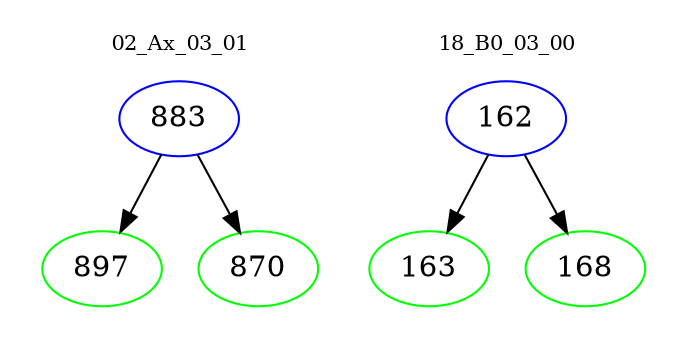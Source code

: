 digraph{
subgraph cluster_0 {
color = white
label = "02_Ax_03_01";
fontsize=10;
T0_883 [label="883", color="blue"]
T0_883 -> T0_897 [color="black"]
T0_897 [label="897", color="green"]
T0_883 -> T0_870 [color="black"]
T0_870 [label="870", color="green"]
}
subgraph cluster_1 {
color = white
label = "18_B0_03_00";
fontsize=10;
T1_162 [label="162", color="blue"]
T1_162 -> T1_163 [color="black"]
T1_163 [label="163", color="green"]
T1_162 -> T1_168 [color="black"]
T1_168 [label="168", color="green"]
}
}
